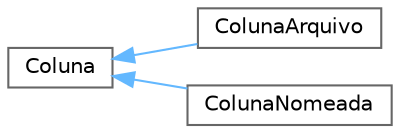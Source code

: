 digraph "Graphical Class Hierarchy"
{
 // INTERACTIVE_SVG=YES
 // LATEX_PDF_SIZE
  bgcolor="transparent";
  edge [fontname=Helvetica,fontsize=10,labelfontname=Helvetica,labelfontsize=10];
  node [fontname=Helvetica,fontsize=10,shape=box,height=0.2,width=0.4];
  rankdir="LR";
  Node0 [id="Node000000",label="Coluna",height=0.2,width=0.4,color="grey40", fillcolor="white", style="filled",URL="$d3/d3c/class_coluna.html",tooltip="Classe abstrata que representa uma coluna de um quadro de tarefas."];
  Node0 -> Node1 [id="edge1_Node000000_Node000001",dir="back",color="steelblue1",style="solid",tooltip=" "];
  Node1 [id="Node000001",label="ColunaArquivo",height=0.2,width=0.4,color="grey40", fillcolor="white", style="filled",URL="$d0/d4e/class_coluna_arquivo.html",tooltip="Classe que representa uma coluna de um quadro de tarefas do tipo \"Arquivo\"."];
  Node0 -> Node2 [id="edge2_Node000000_Node000002",dir="back",color="steelblue1",style="solid",tooltip=" "];
  Node2 [id="Node000002",label="ColunaNomeada",height=0.2,width=0.4,color="grey40", fillcolor="white", style="filled",URL="$de/d1c/class_coluna_nomeada.html",tooltip="Classe que representa uma coluna nomeada de um quadro de tarefas."];
}
